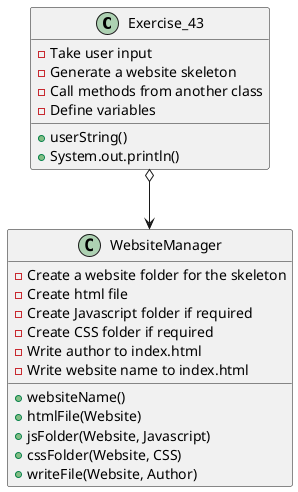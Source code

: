 @startuml
'https://plantuml.com/class-diagram

class Exercise_43 {
    - Take user input
    - Generate a website skeleton
    - Call methods from another class
    - Define variables

    + userString()
    + System.out.println()
}

class WebsiteManager {
    - Create a website folder for the skeleton
    - Create html file
    - Create Javascript folder if required
    - Create CSS folder if required
    - Write author to index.html
    - Write website name to index.html

    + websiteName()
    + htmlFile(Website)
    + jsFolder(Website, Javascript)
    + cssFolder(Website, CSS)
    + writeFile(Website, Author)
}

Exercise_43 o--> WebsiteManager


@enduml